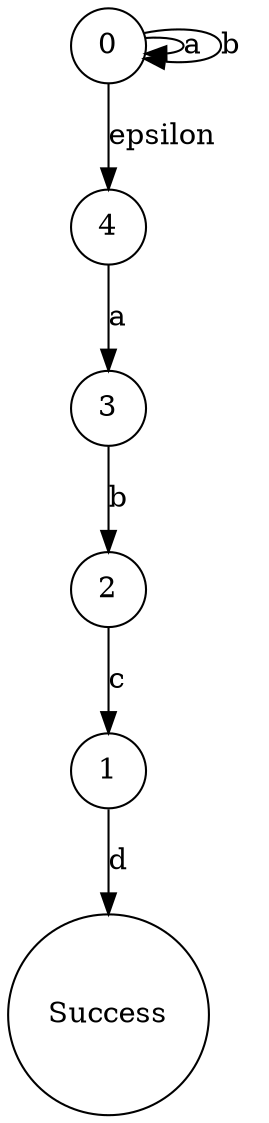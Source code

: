 digraph TestCase3 { 0 [shape=circle,label="0"]; 1 [shape=circle,label="1"]; 2 [shape=circle,label="2"]; 3 [shape=circle,label="3"]; 4 [shape=circle,label="4"]; 5 [shape=circle,label="Success"]; 0 -> 0[label="a"]; 0 -> 0[label="b"]; 0 -> 4[label="epsilon"]; 1 -> 5[label="d"]; 2 -> 1[label="c"]; 3 -> 2[label="b"]; 4 -> 3[label="a"]; }